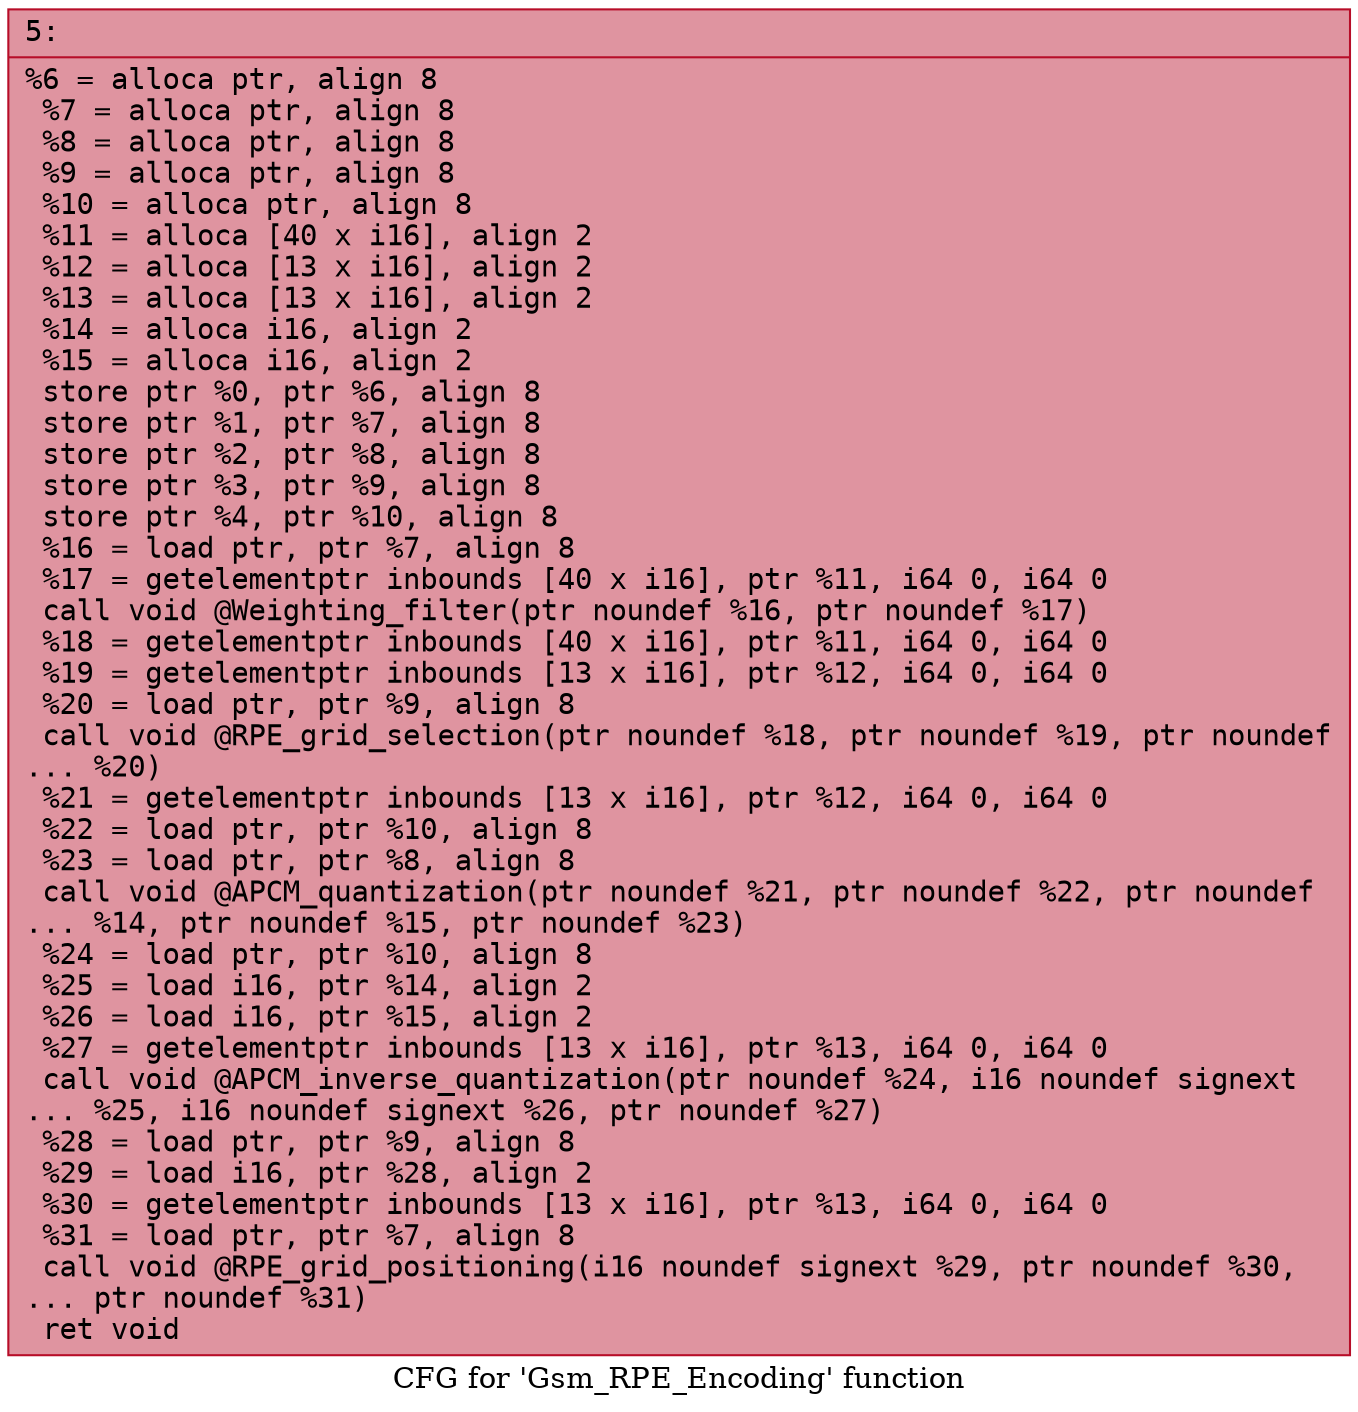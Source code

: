 digraph "CFG for 'Gsm_RPE_Encoding' function" {
	label="CFG for 'Gsm_RPE_Encoding' function";

	Node0x600002d5a030 [shape=record,color="#b70d28ff", style=filled, fillcolor="#b70d2870" fontname="Courier",label="{5:\l|  %6 = alloca ptr, align 8\l  %7 = alloca ptr, align 8\l  %8 = alloca ptr, align 8\l  %9 = alloca ptr, align 8\l  %10 = alloca ptr, align 8\l  %11 = alloca [40 x i16], align 2\l  %12 = alloca [13 x i16], align 2\l  %13 = alloca [13 x i16], align 2\l  %14 = alloca i16, align 2\l  %15 = alloca i16, align 2\l  store ptr %0, ptr %6, align 8\l  store ptr %1, ptr %7, align 8\l  store ptr %2, ptr %8, align 8\l  store ptr %3, ptr %9, align 8\l  store ptr %4, ptr %10, align 8\l  %16 = load ptr, ptr %7, align 8\l  %17 = getelementptr inbounds [40 x i16], ptr %11, i64 0, i64 0\l  call void @Weighting_filter(ptr noundef %16, ptr noundef %17)\l  %18 = getelementptr inbounds [40 x i16], ptr %11, i64 0, i64 0\l  %19 = getelementptr inbounds [13 x i16], ptr %12, i64 0, i64 0\l  %20 = load ptr, ptr %9, align 8\l  call void @RPE_grid_selection(ptr noundef %18, ptr noundef %19, ptr noundef\l... %20)\l  %21 = getelementptr inbounds [13 x i16], ptr %12, i64 0, i64 0\l  %22 = load ptr, ptr %10, align 8\l  %23 = load ptr, ptr %8, align 8\l  call void @APCM_quantization(ptr noundef %21, ptr noundef %22, ptr noundef\l... %14, ptr noundef %15, ptr noundef %23)\l  %24 = load ptr, ptr %10, align 8\l  %25 = load i16, ptr %14, align 2\l  %26 = load i16, ptr %15, align 2\l  %27 = getelementptr inbounds [13 x i16], ptr %13, i64 0, i64 0\l  call void @APCM_inverse_quantization(ptr noundef %24, i16 noundef signext\l... %25, i16 noundef signext %26, ptr noundef %27)\l  %28 = load ptr, ptr %9, align 8\l  %29 = load i16, ptr %28, align 2\l  %30 = getelementptr inbounds [13 x i16], ptr %13, i64 0, i64 0\l  %31 = load ptr, ptr %7, align 8\l  call void @RPE_grid_positioning(i16 noundef signext %29, ptr noundef %30,\l... ptr noundef %31)\l  ret void\l}"];
}
